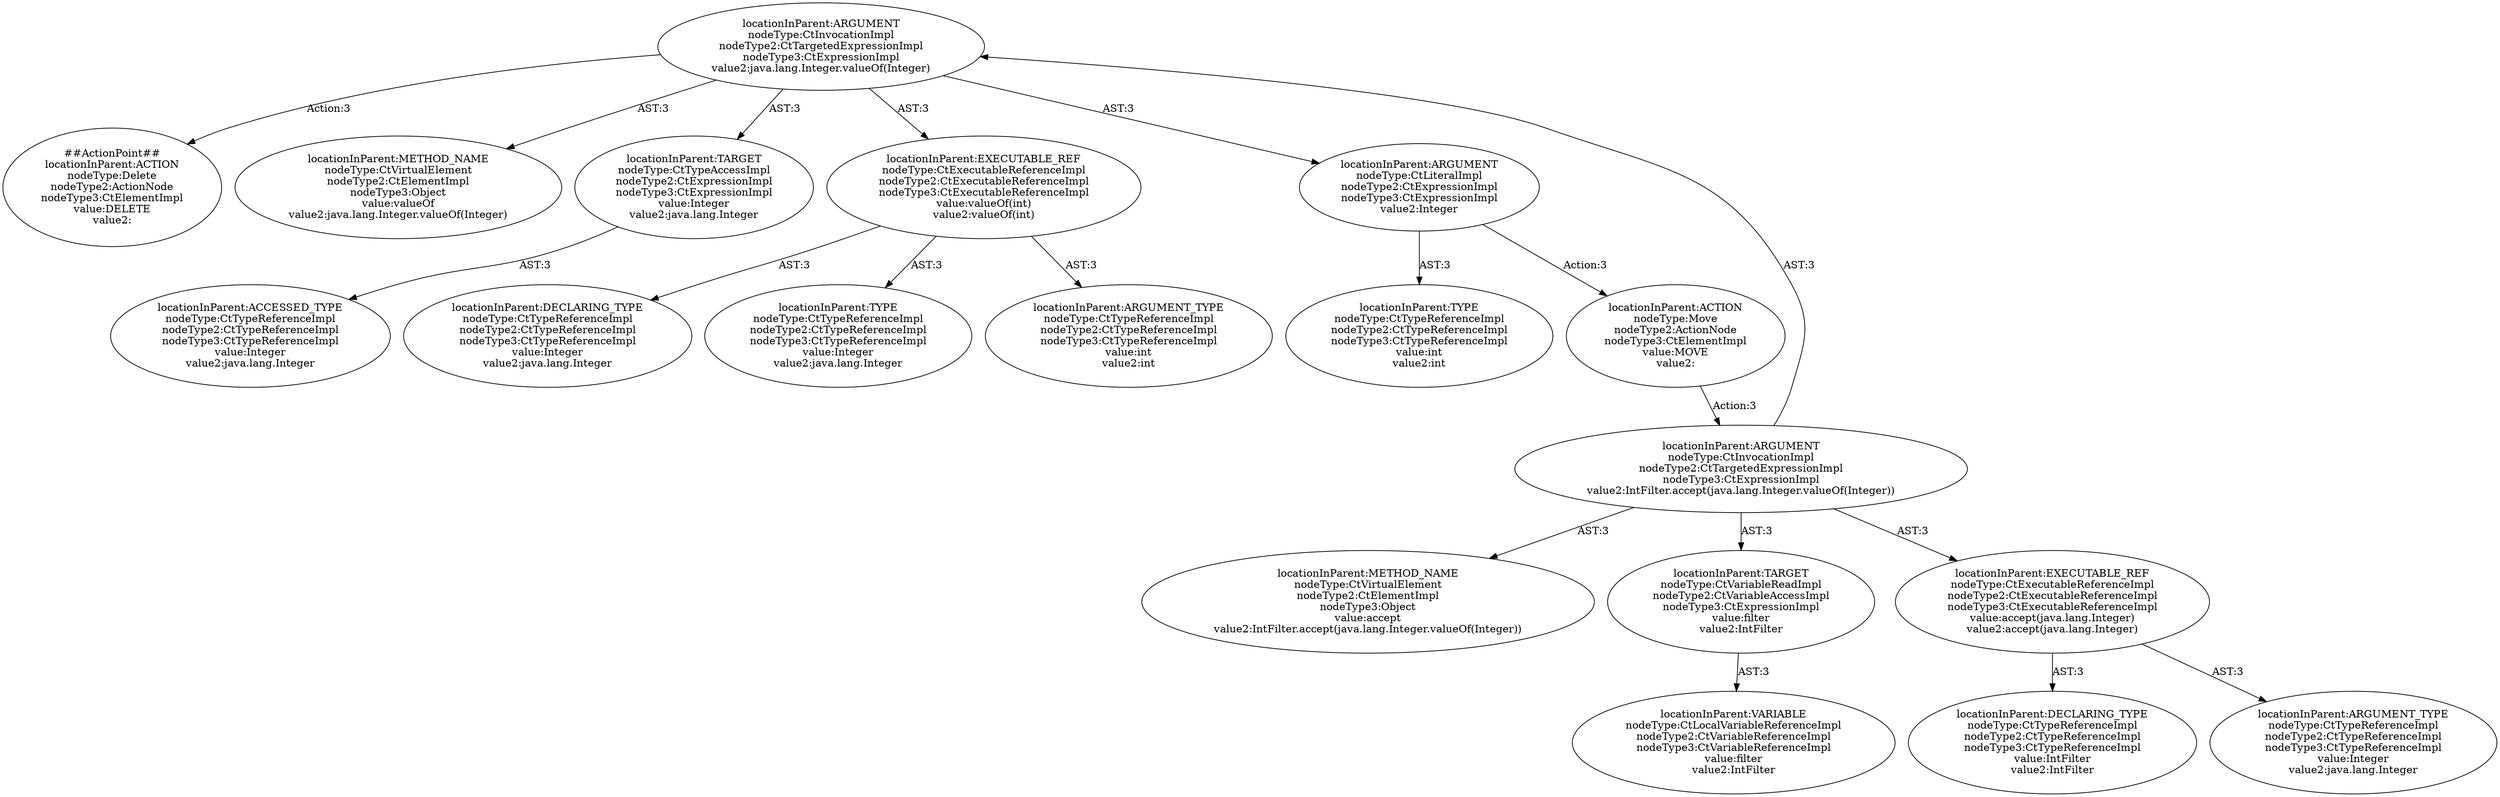 digraph "Pattern" {
0 [label="##ActionPoint##
locationInParent:ACTION
nodeType:Delete
nodeType2:ActionNode
nodeType3:CtElementImpl
value:DELETE
value2:" shape=ellipse]
1 [label="locationInParent:ARGUMENT
nodeType:CtInvocationImpl
nodeType2:CtTargetedExpressionImpl
nodeType3:CtExpressionImpl
value2:java.lang.Integer.valueOf(Integer)" shape=ellipse]
2 [label="locationInParent:ARGUMENT
nodeType:CtInvocationImpl
nodeType2:CtTargetedExpressionImpl
nodeType3:CtExpressionImpl
value2:IntFilter.accept(java.lang.Integer.valueOf(Integer))" shape=ellipse]
3 [label="locationInParent:METHOD_NAME
nodeType:CtVirtualElement
nodeType2:CtElementImpl
nodeType3:Object
value:accept
value2:IntFilter.accept(java.lang.Integer.valueOf(Integer))" shape=ellipse]
4 [label="locationInParent:TARGET
nodeType:CtVariableReadImpl
nodeType2:CtVariableAccessImpl
nodeType3:CtExpressionImpl
value:filter
value2:IntFilter" shape=ellipse]
5 [label="locationInParent:VARIABLE
nodeType:CtLocalVariableReferenceImpl
nodeType2:CtVariableReferenceImpl
nodeType3:CtVariableReferenceImpl
value:filter
value2:IntFilter" shape=ellipse]
6 [label="locationInParent:EXECUTABLE_REF
nodeType:CtExecutableReferenceImpl
nodeType2:CtExecutableReferenceImpl
nodeType3:CtExecutableReferenceImpl
value:accept(java.lang.Integer)
value2:accept(java.lang.Integer)" shape=ellipse]
7 [label="locationInParent:DECLARING_TYPE
nodeType:CtTypeReferenceImpl
nodeType2:CtTypeReferenceImpl
nodeType3:CtTypeReferenceImpl
value:IntFilter
value2:IntFilter" shape=ellipse]
8 [label="locationInParent:ARGUMENT_TYPE
nodeType:CtTypeReferenceImpl
nodeType2:CtTypeReferenceImpl
nodeType3:CtTypeReferenceImpl
value:Integer
value2:java.lang.Integer" shape=ellipse]
9 [label="locationInParent:METHOD_NAME
nodeType:CtVirtualElement
nodeType2:CtElementImpl
nodeType3:Object
value:valueOf
value2:java.lang.Integer.valueOf(Integer)" shape=ellipse]
10 [label="locationInParent:TARGET
nodeType:CtTypeAccessImpl
nodeType2:CtExpressionImpl
nodeType3:CtExpressionImpl
value:Integer
value2:java.lang.Integer" shape=ellipse]
11 [label="locationInParent:ACCESSED_TYPE
nodeType:CtTypeReferenceImpl
nodeType2:CtTypeReferenceImpl
nodeType3:CtTypeReferenceImpl
value:Integer
value2:java.lang.Integer" shape=ellipse]
12 [label="locationInParent:EXECUTABLE_REF
nodeType:CtExecutableReferenceImpl
nodeType2:CtExecutableReferenceImpl
nodeType3:CtExecutableReferenceImpl
value:valueOf(int)
value2:valueOf(int)" shape=ellipse]
13 [label="locationInParent:DECLARING_TYPE
nodeType:CtTypeReferenceImpl
nodeType2:CtTypeReferenceImpl
nodeType3:CtTypeReferenceImpl
value:Integer
value2:java.lang.Integer" shape=ellipse]
14 [label="locationInParent:TYPE
nodeType:CtTypeReferenceImpl
nodeType2:CtTypeReferenceImpl
nodeType3:CtTypeReferenceImpl
value:Integer
value2:java.lang.Integer" shape=ellipse]
15 [label="locationInParent:ARGUMENT_TYPE
nodeType:CtTypeReferenceImpl
nodeType2:CtTypeReferenceImpl
nodeType3:CtTypeReferenceImpl
value:int
value2:int" shape=ellipse]
16 [label="locationInParent:ARGUMENT
nodeType:CtLiteralImpl
nodeType2:CtExpressionImpl
nodeType3:CtExpressionImpl
value2:Integer" shape=ellipse]
17 [label="locationInParent:TYPE
nodeType:CtTypeReferenceImpl
nodeType2:CtTypeReferenceImpl
nodeType3:CtTypeReferenceImpl
value:int
value2:int" shape=ellipse]
18 [label="locationInParent:ACTION
nodeType:Move
nodeType2:ActionNode
nodeType3:CtElementImpl
value:MOVE
value2:" shape=ellipse]
1 -> 0 [label="Action:3"];
1 -> 9 [label="AST:3"];
1 -> 10 [label="AST:3"];
1 -> 12 [label="AST:3"];
1 -> 16 [label="AST:3"];
2 -> 1 [label="AST:3"];
2 -> 3 [label="AST:3"];
2 -> 4 [label="AST:3"];
2 -> 6 [label="AST:3"];
4 -> 5 [label="AST:3"];
6 -> 7 [label="AST:3"];
6 -> 8 [label="AST:3"];
10 -> 11 [label="AST:3"];
12 -> 13 [label="AST:3"];
12 -> 14 [label="AST:3"];
12 -> 15 [label="AST:3"];
16 -> 17 [label="AST:3"];
16 -> 18 [label="Action:3"];
18 -> 2 [label="Action:3"];
}
